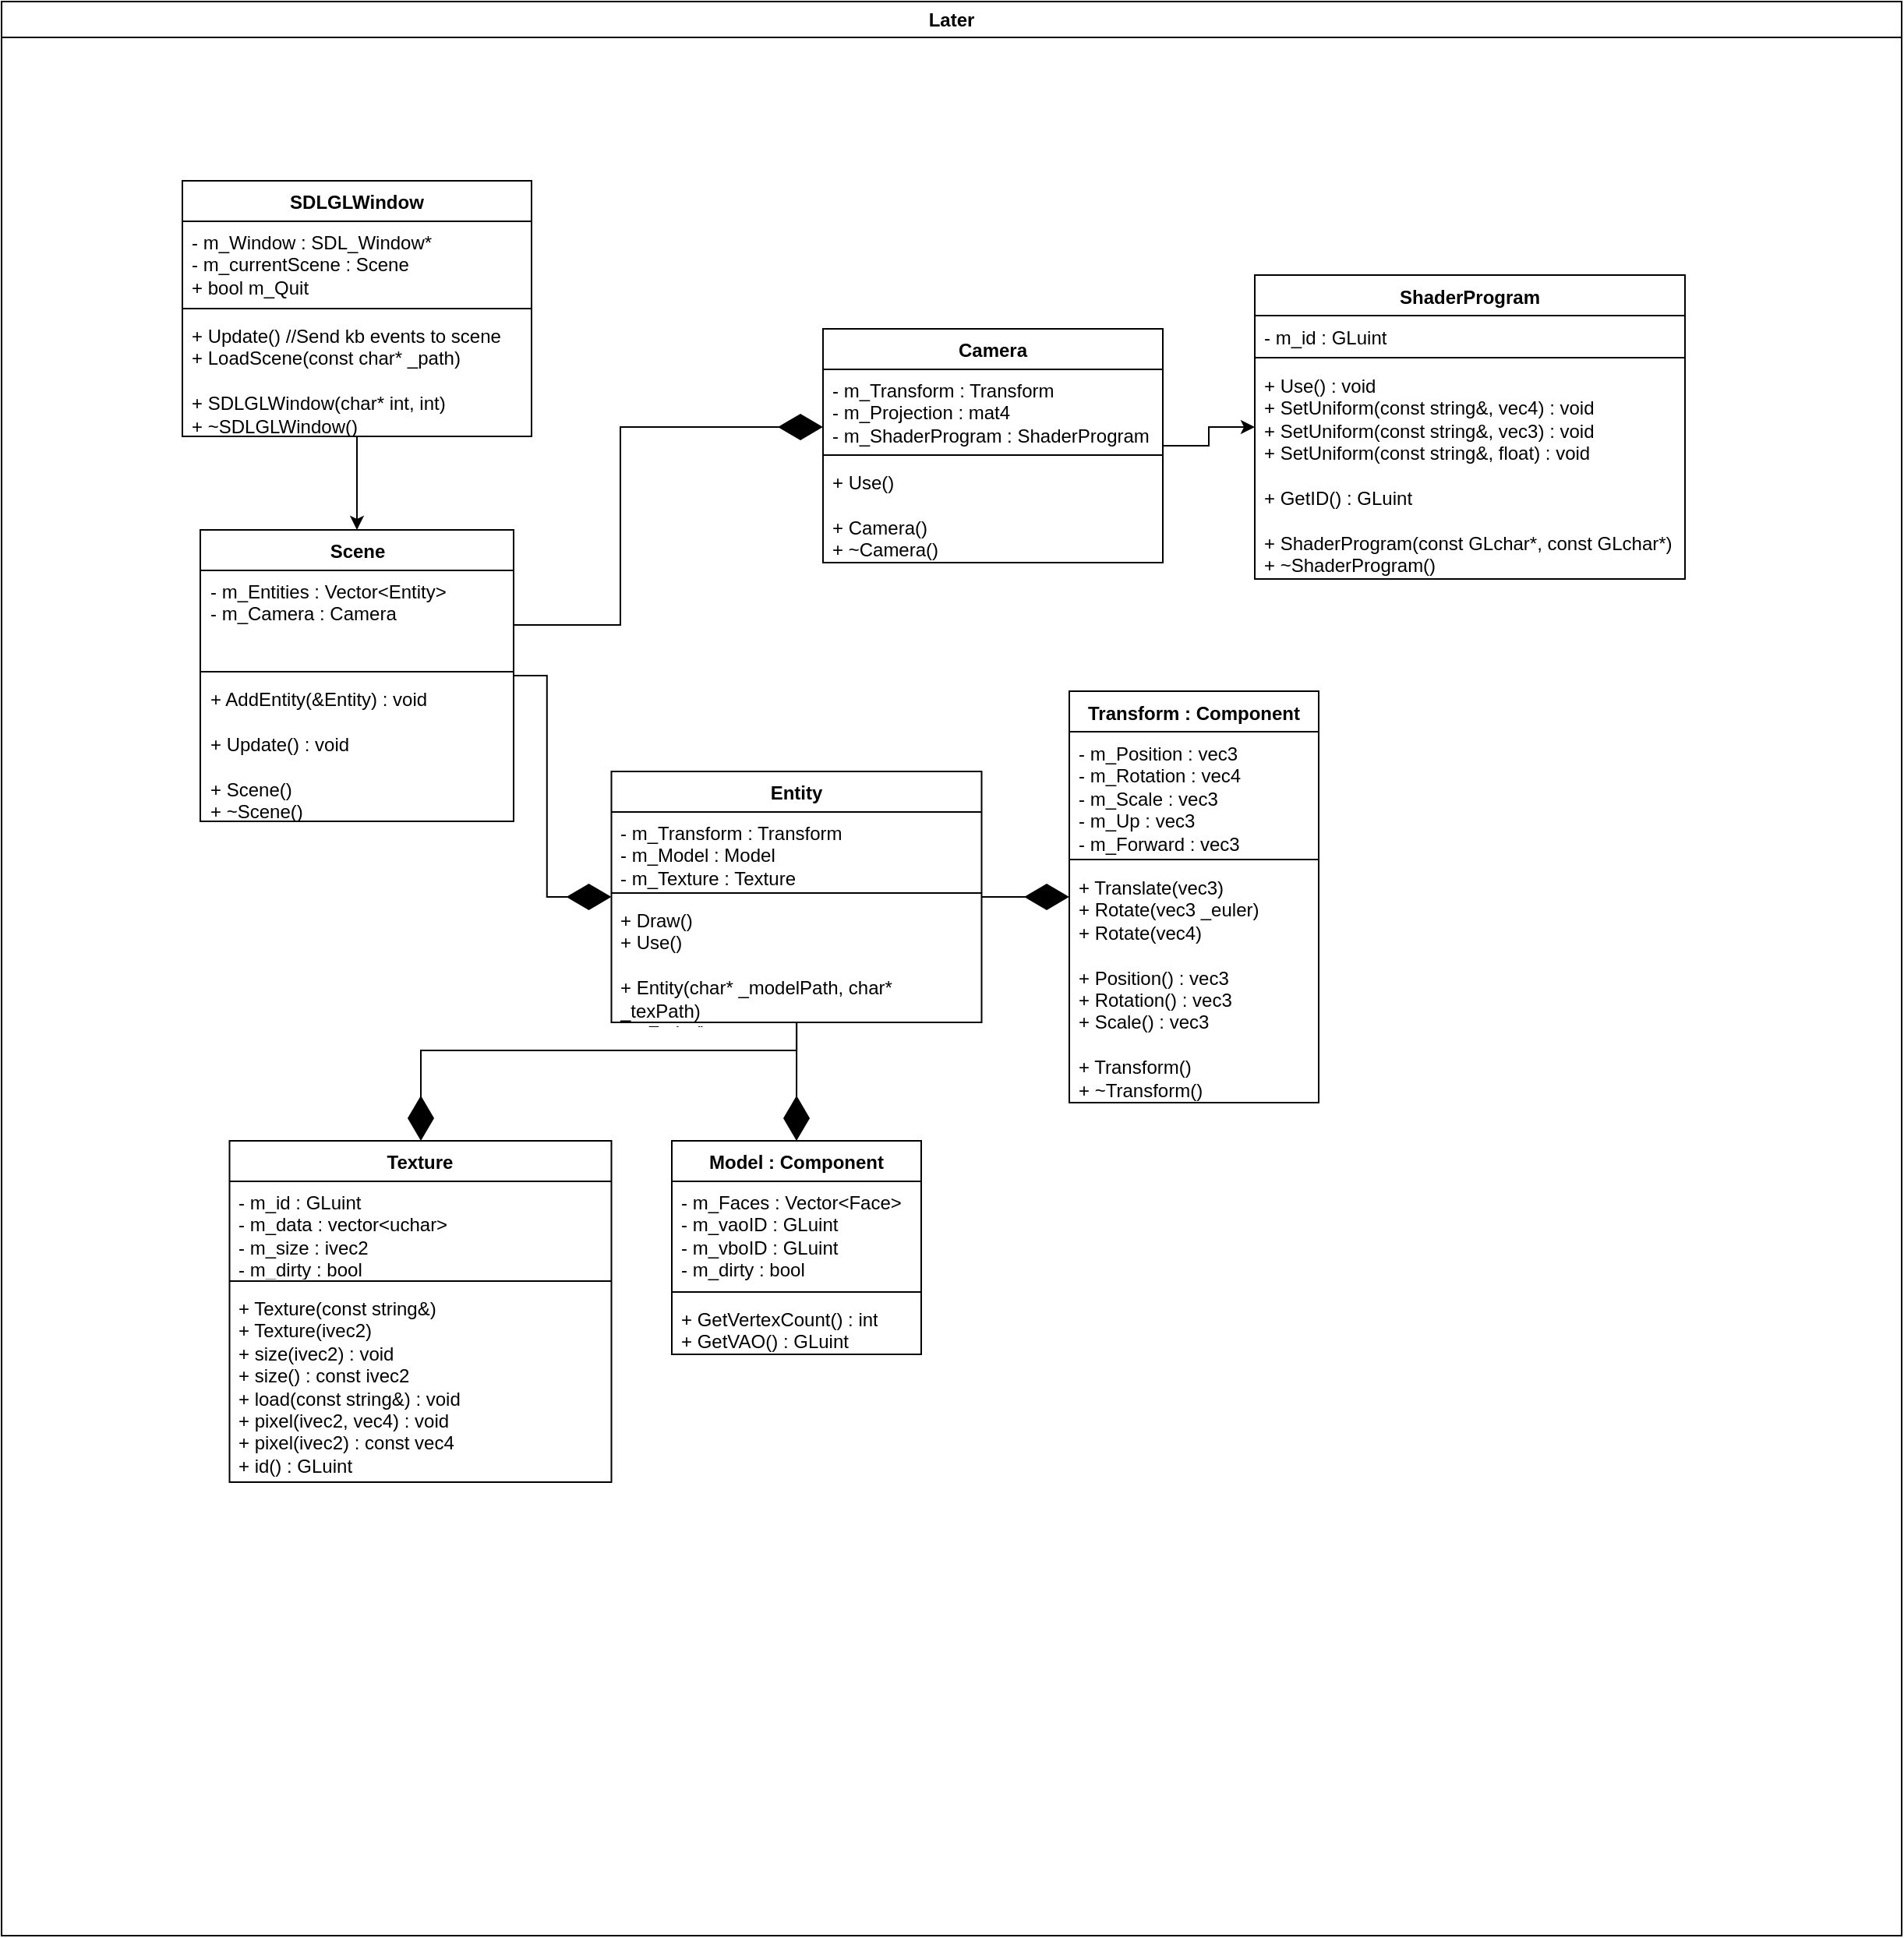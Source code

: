 <mxfile version="26.1.1">
  <diagram name="Page-1" id="QG35j7kPHG6dron8eKFu">
    <mxGraphModel dx="3820" dy="1153" grid="0" gridSize="10" guides="1" tooltips="1" connect="1" arrows="1" fold="1" page="0" pageScale="1" pageWidth="827" pageHeight="1169" math="0" shadow="0" adaptiveColors="auto">
      <root>
        <mxCell id="0" />
        <mxCell id="1" parent="0" />
        <mxCell id="nX7riBeXGqenWPoqPl__-16" value="Later" style="swimlane;whiteSpace=wrap;html=1;" parent="1" vertex="1">
          <mxGeometry x="-2220" y="-151" width="1219" height="1241" as="geometry" />
        </mxCell>
        <mxCell id="2" style="edgeStyle=none;html=1;" parent="nX7riBeXGqenWPoqPl__-16" source="nX7riBeXGqenWPoqPl__-19" target="nX7riBeXGqenWPoqPl__-52" edge="1">
          <mxGeometry relative="1" as="geometry" />
        </mxCell>
        <mxCell id="nX7riBeXGqenWPoqPl__-19" value="&lt;span style=&quot;background-color: transparent;&quot;&gt;SDLGLWindow&lt;/span&gt;" style="swimlane;fontStyle=1;align=center;verticalAlign=top;childLayout=stackLayout;horizontal=1;startSize=26;horizontalStack=0;resizeParent=1;resizeParentMax=0;resizeLast=0;collapsible=1;marginBottom=0;whiteSpace=wrap;html=1;" parent="nX7riBeXGqenWPoqPl__-16" vertex="1">
          <mxGeometry x="116" y="115" width="224" height="164" as="geometry" />
        </mxCell>
        <mxCell id="nX7riBeXGqenWPoqPl__-20" value="&lt;div&gt;&lt;font style=&quot;color: light-dark(rgb(0, 0, 0), rgb(255, 252, 252));&quot;&gt;- m_Window : SDL_Window*&lt;/font&gt;&lt;/div&gt;- m_currentScene : Scene&lt;div&gt;&lt;font style=&quot;color: light-dark(rgb(0, 0, 0), rgb(255, 252, 252));&quot;&gt;+ bool m_Quit&lt;/font&gt;&lt;/div&gt;" style="text;strokeColor=none;fillColor=none;align=left;verticalAlign=top;spacingLeft=4;spacingRight=4;overflow=hidden;rotatable=0;points=[[0,0.5],[1,0.5]];portConstraint=eastwest;whiteSpace=wrap;html=1;" parent="nX7riBeXGqenWPoqPl__-19" vertex="1">
          <mxGeometry y="26" width="224" height="52" as="geometry" />
        </mxCell>
        <mxCell id="nX7riBeXGqenWPoqPl__-21" value="" style="line;strokeWidth=1;fillColor=none;align=left;verticalAlign=middle;spacingTop=-1;spacingLeft=3;spacingRight=3;rotatable=0;labelPosition=right;points=[];portConstraint=eastwest;strokeColor=inherit;" parent="nX7riBeXGqenWPoqPl__-19" vertex="1">
          <mxGeometry y="78" width="224" height="8" as="geometry" />
        </mxCell>
        <mxCell id="nX7riBeXGqenWPoqPl__-22" value="&lt;div&gt;+ Update() //Send kb events to scene&lt;/div&gt;&lt;div&gt;+ LoadScene(const char* _path)&lt;/div&gt;&lt;div&gt;&lt;br&gt;&lt;/div&gt;&lt;div&gt;+ SDLGLWindow(char* int, int)&lt;/div&gt;&lt;div&gt;+ ~SDLGLWindow()&lt;/div&gt;" style="text;strokeColor=none;fillColor=none;align=left;verticalAlign=top;spacingLeft=4;spacingRight=4;overflow=hidden;rotatable=0;points=[[0,0.5],[1,0.5]];portConstraint=eastwest;whiteSpace=wrap;html=1;" parent="nX7riBeXGqenWPoqPl__-19" vertex="1">
          <mxGeometry y="86" width="224" height="78" as="geometry" />
        </mxCell>
        <mxCell id="nX7riBeXGqenWPoqPl__-32" value="Texture" style="swimlane;fontStyle=1;align=center;verticalAlign=top;childLayout=stackLayout;horizontal=1;startSize=26;horizontalStack=0;resizeParent=1;resizeParentMax=0;resizeLast=0;collapsible=1;marginBottom=0;whiteSpace=wrap;html=1;" parent="nX7riBeXGqenWPoqPl__-16" vertex="1">
          <mxGeometry x="146.25" y="731" width="245" height="219" as="geometry" />
        </mxCell>
        <mxCell id="nX7riBeXGqenWPoqPl__-33" value="&lt;font style=&quot;color: light-dark(rgb(0, 0, 0), rgb(255, 255, 255));&quot;&gt;- m_id : GLuint&lt;/font&gt;&lt;div&gt;&lt;font style=&quot;color: light-dark(rgb(0, 0, 0), rgb(255, 255, 255));&quot;&gt;- m_data : vector&amp;lt;uchar&amp;gt;&lt;/font&gt;&lt;/div&gt;&lt;div&gt;&lt;font style=&quot;color: light-dark(rgb(0, 0, 0), rgb(255, 255, 255));&quot;&gt;- m_size : ivec2&lt;/font&gt;&lt;/div&gt;&lt;div&gt;&lt;font style=&quot;color: light-dark(rgb(0, 0, 0), rgb(255, 255, 255));&quot;&gt;- m_dirty : bool&lt;/font&gt;&lt;/div&gt;" style="text;strokeColor=none;fillColor=none;align=left;verticalAlign=top;spacingLeft=4;spacingRight=4;overflow=hidden;rotatable=0;points=[[0,0.5],[1,0.5]];portConstraint=eastwest;whiteSpace=wrap;html=1;" parent="nX7riBeXGqenWPoqPl__-32" vertex="1">
          <mxGeometry y="26" width="245" height="60" as="geometry" />
        </mxCell>
        <mxCell id="nX7riBeXGqenWPoqPl__-34" value="" style="line;strokeWidth=1;fillColor=none;align=left;verticalAlign=middle;spacingTop=-1;spacingLeft=3;spacingRight=3;rotatable=0;labelPosition=right;points=[];portConstraint=eastwest;strokeColor=inherit;" parent="nX7riBeXGqenWPoqPl__-32" vertex="1">
          <mxGeometry y="86" width="245" height="8" as="geometry" />
        </mxCell>
        <mxCell id="nX7riBeXGqenWPoqPl__-35" value="&lt;font style=&quot;color: light-dark(rgb(0, 0, 0), rgb(255, 255, 255));&quot;&gt;+ Texture(const string&amp;amp;)&lt;/font&gt;&lt;div&gt;&lt;font style=&quot;color: light-dark(rgb(0, 0, 0), rgb(255, 255, 255));&quot;&gt;+ Texture(ivec2)&lt;/font&gt;&lt;/div&gt;&lt;div&gt;&lt;font style=&quot;color: light-dark(rgb(0, 0, 0), rgb(255, 255, 255));&quot;&gt;+ size(ivec2) : void&lt;/font&gt;&lt;/div&gt;&lt;div&gt;&lt;font style=&quot;color: light-dark(rgb(0, 0, 0), rgb(255, 255, 255));&quot;&gt;+ size() : const ivec2&lt;/font&gt;&lt;/div&gt;&lt;div&gt;&lt;font style=&quot;color: light-dark(rgb(0, 0, 0), rgb(255, 255, 255));&quot;&gt;+ load(const string&amp;amp;) : void&lt;/font&gt;&lt;/div&gt;&lt;div&gt;&lt;font style=&quot;color: light-dark(rgb(0, 0, 0), rgb(255, 255, 255));&quot;&gt;+ pixel(ivec2, vec4) : void&lt;/font&gt;&lt;/div&gt;&lt;div&gt;&lt;font style=&quot;color: light-dark(rgb(0, 0, 0), rgb(255, 255, 255));&quot;&gt;+ pixel(ivec2) : const vec4&lt;/font&gt;&lt;/div&gt;&lt;div&gt;&lt;font style=&quot;color: light-dark(rgb(0, 0, 0), rgb(255, 255, 255));&quot;&gt;+ id() : GLuint&lt;/font&gt;&lt;/div&gt;" style="text;strokeColor=none;fillColor=none;align=left;verticalAlign=top;spacingLeft=4;spacingRight=4;overflow=hidden;rotatable=0;points=[[0,0.5],[1,0.5]];portConstraint=eastwest;whiteSpace=wrap;html=1;" parent="nX7riBeXGqenWPoqPl__-32" vertex="1">
          <mxGeometry y="94" width="245" height="125" as="geometry" />
        </mxCell>
        <mxCell id="nX7riBeXGqenWPoqPl__-36" value="ShaderProgram" style="swimlane;fontStyle=1;align=center;verticalAlign=top;childLayout=stackLayout;horizontal=1;startSize=26;horizontalStack=0;resizeParent=1;resizeParentMax=0;resizeLast=0;collapsible=1;marginBottom=0;whiteSpace=wrap;html=1;" parent="nX7riBeXGqenWPoqPl__-16" vertex="1">
          <mxGeometry x="804" y="175.5" width="276" height="195" as="geometry" />
        </mxCell>
        <mxCell id="nX7riBeXGqenWPoqPl__-37" value="- m_id : GLuint" style="text;strokeColor=none;fillColor=none;align=left;verticalAlign=top;spacingLeft=4;spacingRight=4;overflow=hidden;rotatable=0;points=[[0,0.5],[1,0.5]];portConstraint=eastwest;whiteSpace=wrap;html=1;" parent="nX7riBeXGqenWPoqPl__-36" vertex="1">
          <mxGeometry y="26" width="276" height="23" as="geometry" />
        </mxCell>
        <mxCell id="nX7riBeXGqenWPoqPl__-38" value="" style="line;strokeWidth=1;fillColor=none;align=left;verticalAlign=middle;spacingTop=-1;spacingLeft=3;spacingRight=3;rotatable=0;labelPosition=right;points=[];portConstraint=eastwest;strokeColor=inherit;" parent="nX7riBeXGqenWPoqPl__-36" vertex="1">
          <mxGeometry y="49" width="276" height="8" as="geometry" />
        </mxCell>
        <mxCell id="nX7riBeXGqenWPoqPl__-39" value="&lt;div&gt;&lt;font style=&quot;color: light-dark(rgb(0, 0, 0), rgb(255, 255, 255));&quot;&gt;+ Use() : void&lt;/font&gt;&lt;/div&gt;&lt;div&gt;&lt;font style=&quot;color: light-dark(rgb(0, 0, 0), rgb(255, 255, 255));&quot;&gt;+ SetUniform(const string&amp;amp;, vec4) : void&lt;/font&gt;&lt;/div&gt;&lt;font style=&quot;color: light-dark(rgb(0, 0, 0), rgb(255, 255, 255));&quot;&gt;+ SetUniform(const string&amp;amp;, vec3) : void&lt;/font&gt;&lt;div&gt;&lt;font style=&quot;color: light-dark(rgb(0, 0, 0), rgb(255, 255, 255));&quot;&gt;+ SetUniform(const string&amp;amp;, float) : void&lt;/font&gt;&lt;/div&gt;&lt;div&gt;&lt;font style=&quot;color: light-dark(rgb(0, 0, 0), rgb(255, 255, 255));&quot;&gt;&lt;br&gt;&lt;/font&gt;&lt;/div&gt;&lt;div&gt;&lt;font style=&quot;color: light-dark(rgb(0, 0, 0), rgb(255, 255, 255));&quot;&gt;+ GetID() : GLuint&lt;/font&gt;&lt;/div&gt;&lt;div&gt;&lt;font style=&quot;color: light-dark(rgb(0, 0, 0), rgb(255, 255, 255));&quot;&gt;&lt;br&gt;&lt;/font&gt;&lt;/div&gt;&lt;div&gt;&lt;font style=&quot;color: light-dark(rgb(0, 0, 0), rgb(255, 255, 255));&quot;&gt;+ ShaderProgram(const GLchar*, const GLchar*)&lt;/font&gt;&lt;/div&gt;&lt;div&gt;&lt;font style=&quot;color: light-dark(rgb(0, 0, 0), rgb(255, 255, 255));&quot;&gt;+ ~ShaderProgram()&lt;/font&gt;&lt;/div&gt;" style="text;strokeColor=none;fillColor=none;align=left;verticalAlign=top;spacingLeft=4;spacingRight=4;overflow=hidden;rotatable=0;points=[[0,0.5],[1,0.5]];portConstraint=eastwest;whiteSpace=wrap;html=1;" parent="nX7riBeXGqenWPoqPl__-36" vertex="1">
          <mxGeometry y="57" width="276" height="138" as="geometry" />
        </mxCell>
        <mxCell id="nX7riBeXGqenWPoqPl__-41" style="edgeStyle=orthogonalEdgeStyle;rounded=0;orthogonalLoop=1;jettySize=auto;html=1;endArrow=diamondThin;endFill=1;endSize=26;" parent="nX7riBeXGqenWPoqPl__-16" source="nX7riBeXGqenWPoqPl__-42" target="nX7riBeXGqenWPoqPl__-48" edge="1">
          <mxGeometry relative="1" as="geometry" />
        </mxCell>
        <mxCell id="_Vgj__aWUREw3y97PpKe-8" style="edgeStyle=orthogonalEdgeStyle;rounded=0;orthogonalLoop=1;jettySize=auto;html=1;endArrow=diamondThin;endFill=1;endSize=26;" parent="nX7riBeXGqenWPoqPl__-16" source="nX7riBeXGqenWPoqPl__-42" target="_Vgj__aWUREw3y97PpKe-4" edge="1">
          <mxGeometry relative="1" as="geometry">
            <Array as="points" />
          </mxGeometry>
        </mxCell>
        <mxCell id="sLrGg4zQMXfFPxu59ejR-3" style="edgeStyle=orthogonalEdgeStyle;rounded=0;orthogonalLoop=1;jettySize=auto;html=1;endArrow=diamondThin;endFill=1;endSize=26;" edge="1" parent="nX7riBeXGqenWPoqPl__-16" source="nX7riBeXGqenWPoqPl__-42" target="nX7riBeXGqenWPoqPl__-32">
          <mxGeometry relative="1" as="geometry">
            <Array as="points">
              <mxPoint x="510" y="673" />
              <mxPoint x="269" y="673" />
            </Array>
          </mxGeometry>
        </mxCell>
        <mxCell id="nX7riBeXGqenWPoqPl__-42" value="Entity" style="swimlane;fontStyle=1;align=center;verticalAlign=top;childLayout=stackLayout;horizontal=1;startSize=26;horizontalStack=0;resizeParent=1;resizeParentMax=0;resizeLast=0;collapsible=1;marginBottom=0;whiteSpace=wrap;html=1;" parent="nX7riBeXGqenWPoqPl__-16" vertex="1">
          <mxGeometry x="391.25" y="494" width="237.5" height="161" as="geometry" />
        </mxCell>
        <mxCell id="nX7riBeXGqenWPoqPl__-43" value="&lt;div&gt;- m_Transform : Transform&lt;/div&gt;&lt;div&gt;- m_Model : Model&lt;/div&gt;&lt;div&gt;- m_Texture : Texture&lt;/div&gt;" style="text;strokeColor=none;fillColor=none;align=left;verticalAlign=top;spacingLeft=4;spacingRight=4;overflow=hidden;rotatable=0;points=[[0,0.5],[1,0.5]];portConstraint=eastwest;whiteSpace=wrap;html=1;" parent="nX7riBeXGqenWPoqPl__-42" vertex="1">
          <mxGeometry y="26" width="237.5" height="48" as="geometry" />
        </mxCell>
        <mxCell id="nX7riBeXGqenWPoqPl__-44" value="" style="line;strokeWidth=1;fillColor=none;align=left;verticalAlign=middle;spacingTop=-1;spacingLeft=3;spacingRight=3;rotatable=0;labelPosition=right;points=[];portConstraint=eastwest;strokeColor=inherit;" parent="nX7riBeXGqenWPoqPl__-42" vertex="1">
          <mxGeometry y="74" width="237.5" height="8" as="geometry" />
        </mxCell>
        <mxCell id="nX7riBeXGqenWPoqPl__-45" value="&lt;div&gt;+ Draw()&lt;/div&gt;&lt;div&gt;+ Use()&lt;/div&gt;&lt;div&gt;&lt;br&gt;&lt;/div&gt;&lt;div&gt;+ Entity(char* _modelPath, char* _texPath)&lt;/div&gt;&lt;div&gt;+ ~Entity()&lt;/div&gt;" style="text;strokeColor=none;fillColor=none;align=left;verticalAlign=top;spacingLeft=4;spacingRight=4;overflow=hidden;rotatable=0;points=[[0,0.5],[1,0.5]];portConstraint=eastwest;whiteSpace=wrap;html=1;" parent="nX7riBeXGqenWPoqPl__-42" vertex="1">
          <mxGeometry y="82" width="237.5" height="79" as="geometry" />
        </mxCell>
        <mxCell id="nX7riBeXGqenWPoqPl__-48" value="Model : Component" style="swimlane;fontStyle=1;align=center;verticalAlign=top;childLayout=stackLayout;horizontal=1;startSize=26;horizontalStack=0;resizeParent=1;resizeParentMax=0;resizeLast=0;collapsible=1;marginBottom=0;whiteSpace=wrap;html=1;" parent="nX7riBeXGqenWPoqPl__-16" vertex="1">
          <mxGeometry x="430" y="731" width="160" height="137" as="geometry" />
        </mxCell>
        <mxCell id="nX7riBeXGqenWPoqPl__-49" value="&lt;div&gt;- m_Faces : Vector&amp;lt;Face&amp;gt;&lt;/div&gt;&lt;div&gt;- m_vaoID : GLuint&lt;/div&gt;&lt;div&gt;- m_vboID : GLuint&lt;/div&gt;&lt;div&gt;- m_dirty : bool&lt;/div&gt;" style="text;strokeColor=none;fillColor=none;align=left;verticalAlign=top;spacingLeft=4;spacingRight=4;overflow=hidden;rotatable=0;points=[[0,0.5],[1,0.5]];portConstraint=eastwest;whiteSpace=wrap;html=1;" parent="nX7riBeXGqenWPoqPl__-48" vertex="1">
          <mxGeometry y="26" width="160" height="67" as="geometry" />
        </mxCell>
        <mxCell id="nX7riBeXGqenWPoqPl__-50" value="" style="line;strokeWidth=1;fillColor=none;align=left;verticalAlign=middle;spacingTop=-1;spacingLeft=3;spacingRight=3;rotatable=0;labelPosition=right;points=[];portConstraint=eastwest;strokeColor=inherit;" parent="nX7riBeXGqenWPoqPl__-48" vertex="1">
          <mxGeometry y="93" width="160" height="8" as="geometry" />
        </mxCell>
        <mxCell id="nX7riBeXGqenWPoqPl__-51" value="&lt;div&gt;+ GetVertexCount() : int&lt;/div&gt;&lt;div&gt;+ GetVAO() : GLuint&lt;/div&gt;" style="text;strokeColor=none;fillColor=none;align=left;verticalAlign=top;spacingLeft=4;spacingRight=4;overflow=hidden;rotatable=0;points=[[0,0.5],[1,0.5]];portConstraint=eastwest;whiteSpace=wrap;html=1;" parent="nX7riBeXGqenWPoqPl__-48" vertex="1">
          <mxGeometry y="101" width="160" height="36" as="geometry" />
        </mxCell>
        <mxCell id="nX7riBeXGqenWPoqPl__-56" style="edgeStyle=orthogonalEdgeStyle;rounded=0;orthogonalLoop=1;jettySize=auto;html=1;endArrow=diamondThin;endFill=1;endSize=26;" parent="nX7riBeXGqenWPoqPl__-16" source="nX7riBeXGqenWPoqPl__-52" target="nX7riBeXGqenWPoqPl__-42" edge="1">
          <mxGeometry relative="1" as="geometry" />
        </mxCell>
        <mxCell id="_Vgj__aWUREw3y97PpKe-2" style="edgeStyle=orthogonalEdgeStyle;rounded=0;orthogonalLoop=1;jettySize=auto;html=1;endArrow=diamondThin;endFill=1;endSize=26;" parent="nX7riBeXGqenWPoqPl__-16" source="nX7riBeXGqenWPoqPl__-52" target="nX7riBeXGqenWPoqPl__-58" edge="1">
          <mxGeometry relative="1" as="geometry">
            <Array as="points">
              <mxPoint x="397" y="400" />
              <mxPoint x="397" y="273" />
            </Array>
          </mxGeometry>
        </mxCell>
        <mxCell id="nX7riBeXGqenWPoqPl__-52" value="Scene" style="swimlane;fontStyle=1;align=center;verticalAlign=top;childLayout=stackLayout;horizontal=1;startSize=26;horizontalStack=0;resizeParent=1;resizeParentMax=0;resizeLast=0;collapsible=1;marginBottom=0;whiteSpace=wrap;html=1;" parent="nX7riBeXGqenWPoqPl__-16" vertex="1">
          <mxGeometry x="127.5" y="339" width="201" height="187" as="geometry" />
        </mxCell>
        <mxCell id="nX7riBeXGqenWPoqPl__-53" value="&lt;div&gt;- m_Entities : Vector&amp;lt;Entity&amp;gt;&lt;/div&gt;&lt;div&gt;- m_Camera : Camera&lt;/div&gt;" style="text;strokeColor=none;fillColor=none;align=left;verticalAlign=top;spacingLeft=4;spacingRight=4;overflow=hidden;rotatable=0;points=[[0,0.5],[1,0.5]];portConstraint=eastwest;whiteSpace=wrap;html=1;" parent="nX7riBeXGqenWPoqPl__-52" vertex="1">
          <mxGeometry y="26" width="201" height="61" as="geometry" />
        </mxCell>
        <mxCell id="nX7riBeXGqenWPoqPl__-54" value="" style="line;strokeWidth=1;fillColor=none;align=left;verticalAlign=middle;spacingTop=-1;spacingLeft=3;spacingRight=3;rotatable=0;labelPosition=right;points=[];portConstraint=eastwest;strokeColor=inherit;" parent="nX7riBeXGqenWPoqPl__-52" vertex="1">
          <mxGeometry y="87" width="201" height="8" as="geometry" />
        </mxCell>
        <mxCell id="nX7riBeXGqenWPoqPl__-55" value="&lt;div&gt;+ AddEntity(&amp;amp;Entity) : void&lt;/div&gt;&lt;div&gt;&lt;br&gt;&lt;/div&gt;&lt;div&gt;+ Update() : void&lt;/div&gt;&lt;div&gt;&lt;br&gt;&lt;/div&gt;&lt;div&gt;+ Scene()&lt;/div&gt;&lt;div&gt;+ ~Scene()&lt;/div&gt;" style="text;strokeColor=none;fillColor=none;align=left;verticalAlign=top;spacingLeft=4;spacingRight=4;overflow=hidden;rotatable=0;points=[[0,0.5],[1,0.5]];portConstraint=eastwest;whiteSpace=wrap;html=1;" parent="nX7riBeXGqenWPoqPl__-52" vertex="1">
          <mxGeometry y="95" width="201" height="92" as="geometry" />
        </mxCell>
        <mxCell id="nX7riBeXGqenWPoqPl__-63" style="edgeStyle=orthogonalEdgeStyle;rounded=0;orthogonalLoop=1;jettySize=auto;html=1;" parent="nX7riBeXGqenWPoqPl__-16" source="nX7riBeXGqenWPoqPl__-58" target="nX7riBeXGqenWPoqPl__-36" edge="1">
          <mxGeometry relative="1" as="geometry" />
        </mxCell>
        <mxCell id="nX7riBeXGqenWPoqPl__-58" value="Camera" style="swimlane;fontStyle=1;align=center;verticalAlign=top;childLayout=stackLayout;horizontal=1;startSize=26;horizontalStack=0;resizeParent=1;resizeParentMax=0;resizeLast=0;collapsible=1;marginBottom=0;whiteSpace=wrap;html=1;" parent="nX7riBeXGqenWPoqPl__-16" vertex="1">
          <mxGeometry x="527" y="210" width="218" height="150" as="geometry" />
        </mxCell>
        <mxCell id="nX7riBeXGqenWPoqPl__-59" value="&lt;div&gt;- m_Transform : Transform&lt;/div&gt;&lt;div&gt;- m_Projection : mat4&lt;/div&gt;&lt;div&gt;- m_ShaderProgram : ShaderProgram&lt;/div&gt;" style="text;strokeColor=none;fillColor=none;align=left;verticalAlign=top;spacingLeft=4;spacingRight=4;overflow=hidden;rotatable=0;points=[[0,0.5],[1,0.5]];portConstraint=eastwest;whiteSpace=wrap;html=1;" parent="nX7riBeXGqenWPoqPl__-58" vertex="1">
          <mxGeometry y="26" width="218" height="51" as="geometry" />
        </mxCell>
        <mxCell id="nX7riBeXGqenWPoqPl__-60" value="" style="line;strokeWidth=1;fillColor=none;align=left;verticalAlign=middle;spacingTop=-1;spacingLeft=3;spacingRight=3;rotatable=0;labelPosition=right;points=[];portConstraint=eastwest;strokeColor=inherit;" parent="nX7riBeXGqenWPoqPl__-58" vertex="1">
          <mxGeometry y="77" width="218" height="8" as="geometry" />
        </mxCell>
        <mxCell id="nX7riBeXGqenWPoqPl__-61" value="&lt;div&gt;+ Use()&lt;/div&gt;&lt;div&gt;&lt;br&gt;&lt;/div&gt;&lt;div&gt;+ Camera()&lt;/div&gt;&lt;div&gt;+ ~Camera()&lt;/div&gt;" style="text;strokeColor=none;fillColor=none;align=left;verticalAlign=top;spacingLeft=4;spacingRight=4;overflow=hidden;rotatable=0;points=[[0,0.5],[1,0.5]];portConstraint=eastwest;whiteSpace=wrap;html=1;" parent="nX7riBeXGqenWPoqPl__-58" vertex="1">
          <mxGeometry y="85" width="218" height="65" as="geometry" />
        </mxCell>
        <mxCell id="_Vgj__aWUREw3y97PpKe-4" value="Transform : Component" style="swimlane;fontStyle=1;align=center;verticalAlign=top;childLayout=stackLayout;horizontal=1;startSize=26;horizontalStack=0;resizeParent=1;resizeParentMax=0;resizeLast=0;collapsible=1;marginBottom=0;whiteSpace=wrap;html=1;" parent="nX7riBeXGqenWPoqPl__-16" vertex="1">
          <mxGeometry x="685" y="442.5" width="160" height="264" as="geometry" />
        </mxCell>
        <mxCell id="_Vgj__aWUREw3y97PpKe-5" value="&lt;div&gt;- m_Position : vec3&lt;/div&gt;&lt;div&gt;- m_Rotation : vec4&lt;/div&gt;&lt;div&gt;- m_Scale : vec3&lt;/div&gt;&lt;div&gt;- m_Up : vec3&lt;/div&gt;&lt;div&gt;- m_Forward : vec3&lt;/div&gt;" style="text;strokeColor=none;fillColor=none;align=left;verticalAlign=top;spacingLeft=4;spacingRight=4;overflow=hidden;rotatable=0;points=[[0,0.5],[1,0.5]];portConstraint=eastwest;whiteSpace=wrap;html=1;" parent="_Vgj__aWUREw3y97PpKe-4" vertex="1">
          <mxGeometry y="26" width="160" height="78" as="geometry" />
        </mxCell>
        <mxCell id="_Vgj__aWUREw3y97PpKe-6" value="" style="line;strokeWidth=1;fillColor=none;align=left;verticalAlign=middle;spacingTop=-1;spacingLeft=3;spacingRight=3;rotatable=0;labelPosition=right;points=[];portConstraint=eastwest;strokeColor=inherit;" parent="_Vgj__aWUREw3y97PpKe-4" vertex="1">
          <mxGeometry y="104" width="160" height="8" as="geometry" />
        </mxCell>
        <mxCell id="_Vgj__aWUREw3y97PpKe-7" value="&lt;div&gt;+ Translate(vec3)&lt;/div&gt;&lt;div&gt;+ Rotate(vec3 _euler)&lt;/div&gt;&lt;div&gt;+ Rotate(vec4)&lt;/div&gt;&lt;div&gt;&lt;br&gt;&lt;/div&gt;&lt;div&gt;+ Position() : vec3&lt;/div&gt;&lt;div&gt;+ Rotation() : vec3&lt;/div&gt;&lt;div&gt;+ Scale() : vec3&lt;/div&gt;&lt;div&gt;&lt;br&gt;&lt;/div&gt;&lt;div&gt;+ Transform()&lt;/div&gt;&lt;div&gt;+ ~Transform()&lt;/div&gt;" style="text;strokeColor=none;fillColor=none;align=left;verticalAlign=top;spacingLeft=4;spacingRight=4;overflow=hidden;rotatable=0;points=[[0,0.5],[1,0.5]];portConstraint=eastwest;whiteSpace=wrap;html=1;" parent="_Vgj__aWUREw3y97PpKe-4" vertex="1">
          <mxGeometry y="112" width="160" height="152" as="geometry" />
        </mxCell>
      </root>
    </mxGraphModel>
  </diagram>
</mxfile>
